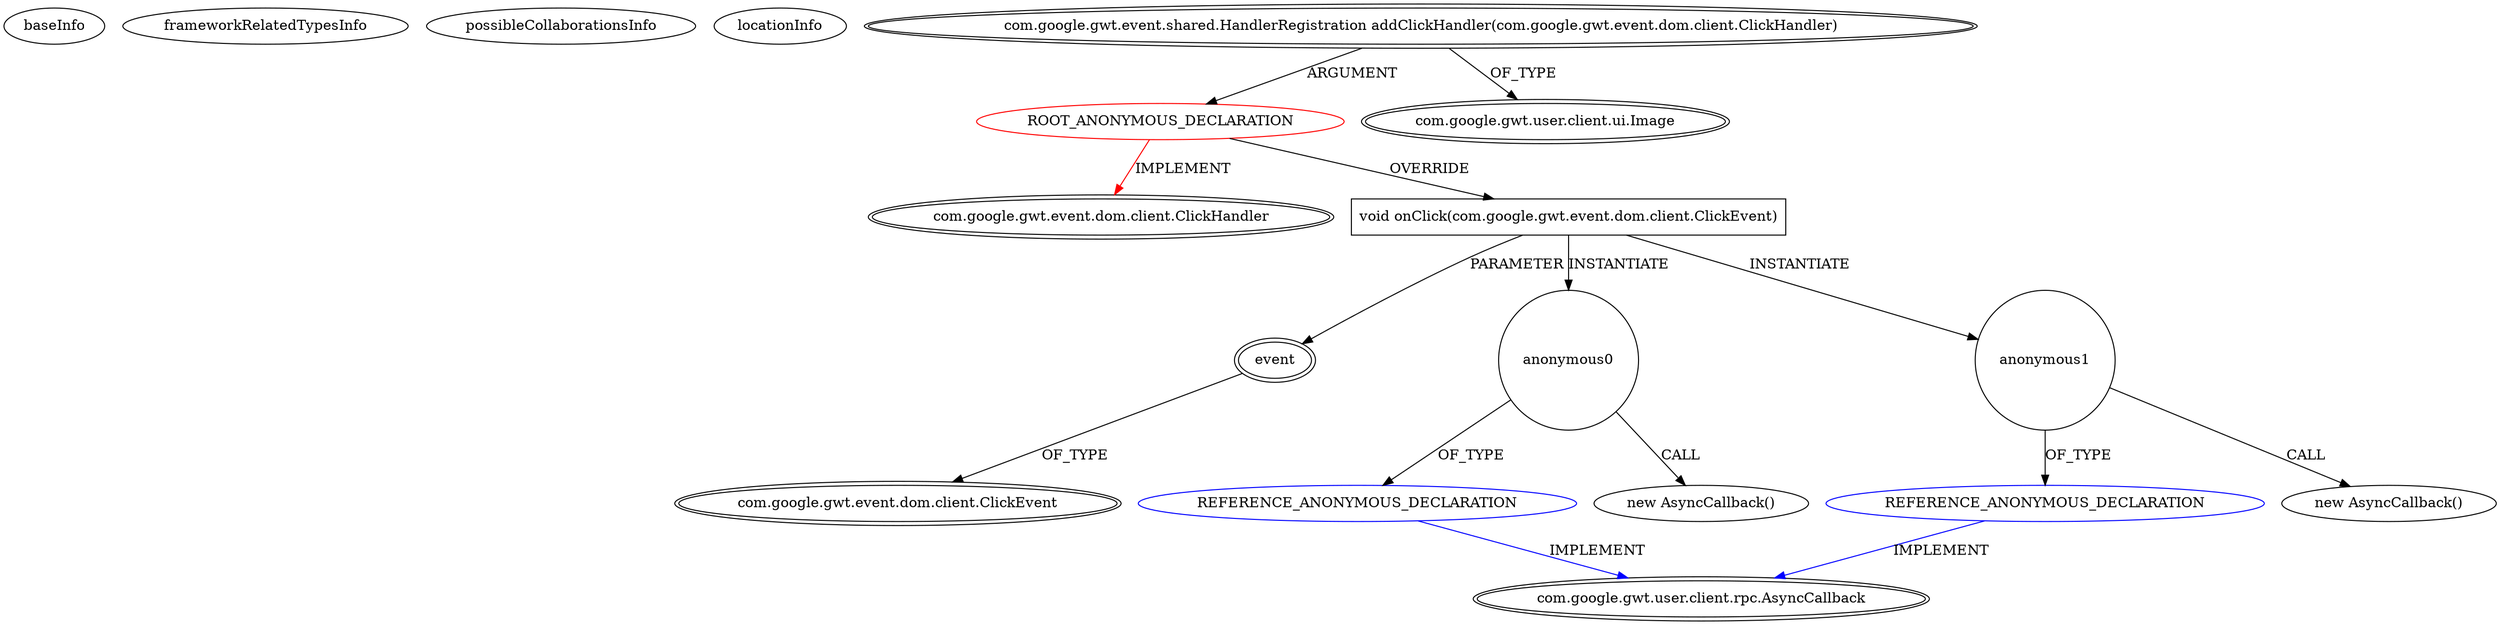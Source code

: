 digraph {
baseInfo[graphId=245,category="extension_graph",isAnonymous=true,possibleRelation=true]
frameworkRelatedTypesInfo[0="com.google.gwt.event.dom.client.ClickHandler"]
possibleCollaborationsInfo[0="245~OVERRIDING_METHOD_DECLARATION-INSTANTIATION-~com.google.gwt.event.dom.client.ClickHandler ~com.google.gwt.user.client.rpc.AsyncCallback ~true~true"]
locationInfo[projectName="MainMain-ChatCafeine",filePath="/MainMain-ChatCafeine/ChatCafeine-master/ChatCafeine/src/sources/client/vue/coffeeRoom/VueSalle.java",contextSignature="void SiegeButton(java.lang.String,int,int,boolean)",graphId="245"]
0[label="ROOT_ANONYMOUS_DECLARATION",vertexType="ROOT_ANONYMOUS_DECLARATION",isFrameworkType=false,color=red]
1[label="com.google.gwt.event.dom.client.ClickHandler",vertexType="FRAMEWORK_INTERFACE_TYPE",isFrameworkType=true,peripheries=2]
2[label="com.google.gwt.event.shared.HandlerRegistration addClickHandler(com.google.gwt.event.dom.client.ClickHandler)",vertexType="OUTSIDE_CALL",isFrameworkType=true,peripheries=2]
3[label="com.google.gwt.user.client.ui.Image",vertexType="FRAMEWORK_CLASS_TYPE",isFrameworkType=true,peripheries=2]
4[label="void onClick(com.google.gwt.event.dom.client.ClickEvent)",vertexType="OVERRIDING_METHOD_DECLARATION",isFrameworkType=false,shape=box]
5[label="event",vertexType="PARAMETER_DECLARATION",isFrameworkType=true,peripheries=2]
6[label="com.google.gwt.event.dom.client.ClickEvent",vertexType="FRAMEWORK_CLASS_TYPE",isFrameworkType=true,peripheries=2]
8[label="anonymous0",vertexType="VARIABLE_EXPRESION",isFrameworkType=false,shape=circle]
9[label="REFERENCE_ANONYMOUS_DECLARATION",vertexType="REFERENCE_ANONYMOUS_DECLARATION",isFrameworkType=false,color=blue]
10[label="com.google.gwt.user.client.rpc.AsyncCallback",vertexType="FRAMEWORK_INTERFACE_TYPE",isFrameworkType=true,peripheries=2]
7[label="new AsyncCallback()",vertexType="CONSTRUCTOR_CALL",isFrameworkType=false]
12[label="anonymous1",vertexType="VARIABLE_EXPRESION",isFrameworkType=false,shape=circle]
13[label="REFERENCE_ANONYMOUS_DECLARATION",vertexType="REFERENCE_ANONYMOUS_DECLARATION",isFrameworkType=false,color=blue]
11[label="new AsyncCallback()",vertexType="CONSTRUCTOR_CALL",isFrameworkType=false]
0->1[label="IMPLEMENT",color=red]
2->0[label="ARGUMENT"]
2->3[label="OF_TYPE"]
0->4[label="OVERRIDE"]
5->6[label="OF_TYPE"]
4->5[label="PARAMETER"]
4->8[label="INSTANTIATE"]
9->10[label="IMPLEMENT",color=blue]
8->9[label="OF_TYPE"]
8->7[label="CALL"]
4->12[label="INSTANTIATE"]
13->10[label="IMPLEMENT",color=blue]
12->13[label="OF_TYPE"]
12->11[label="CALL"]
}
